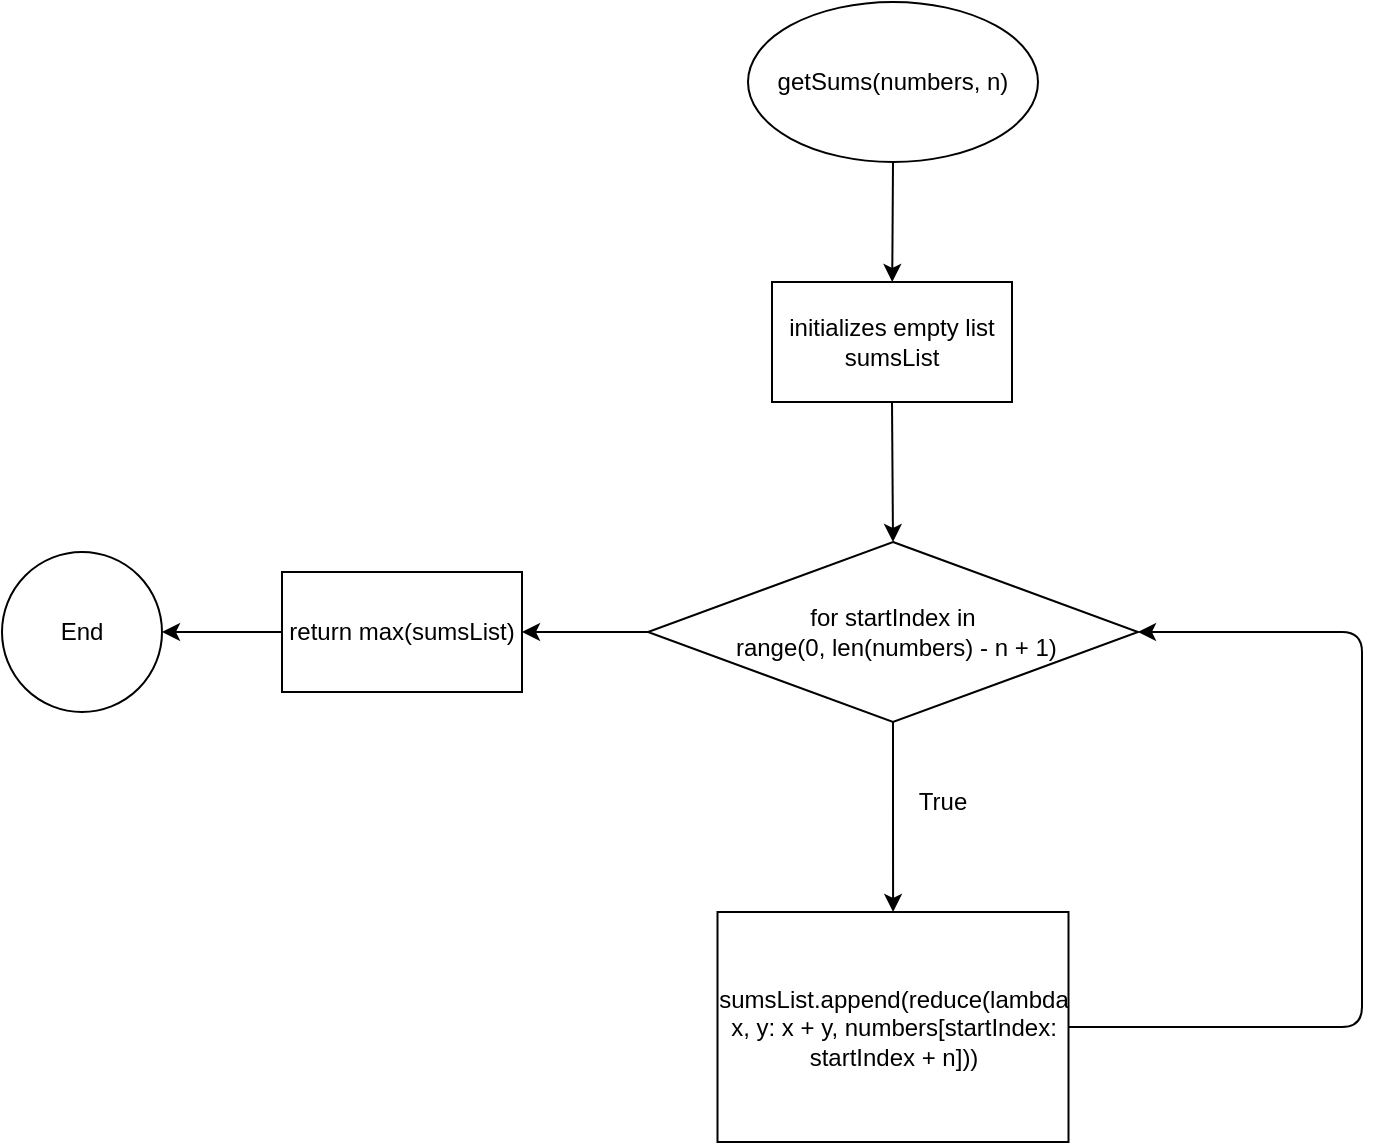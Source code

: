 <mxfile>
    <diagram id="D-Wh1IPIR0GJXrjWnRvY" name="Page-1">
        <mxGraphModel dx="2177" dy="846" grid="1" gridSize="10" guides="1" tooltips="1" connect="1" arrows="1" fold="1" page="1" pageScale="1" pageWidth="850" pageHeight="1100" math="0" shadow="0">
            <root>
                <mxCell id="0"/>
                <mxCell id="1" parent="0"/>
                <mxCell id="4" value="" style="edgeStyle=none;html=1;" edge="1" parent="1" source="2" target="3">
                    <mxGeometry relative="1" as="geometry"/>
                </mxCell>
                <mxCell id="2" value="getSums(numbers, n)" style="ellipse;whiteSpace=wrap;html=1;" vertex="1" parent="1">
                    <mxGeometry x="353" y="50" width="145" height="80" as="geometry"/>
                </mxCell>
                <mxCell id="6" style="edgeStyle=none;html=1;exitX=0.5;exitY=1;exitDx=0;exitDy=0;entryX=0.5;entryY=0;entryDx=0;entryDy=0;" edge="1" parent="1" source="3" target="5">
                    <mxGeometry relative="1" as="geometry"/>
                </mxCell>
                <mxCell id="3" value="initializes empty list sumsList" style="whiteSpace=wrap;html=1;" vertex="1" parent="1">
                    <mxGeometry x="365" y="190" width="120" height="60" as="geometry"/>
                </mxCell>
                <mxCell id="9" value="" style="edgeStyle=orthogonalEdgeStyle;html=1;" edge="1" parent="1" source="5" target="8">
                    <mxGeometry relative="1" as="geometry"/>
                </mxCell>
                <mxCell id="12" style="edgeStyle=orthogonalEdgeStyle;html=1;exitX=0;exitY=0.5;exitDx=0;exitDy=0;" edge="1" parent="1" source="5" target="11">
                    <mxGeometry relative="1" as="geometry"/>
                </mxCell>
                <mxCell id="5" value="for startIndex in&lt;br&gt;&amp;nbsp;range(0, len(numbers) - n + 1)" style="rhombus;whiteSpace=wrap;html=1;" vertex="1" parent="1">
                    <mxGeometry x="303" y="320" width="245" height="90" as="geometry"/>
                </mxCell>
                <mxCell id="15" style="edgeStyle=orthogonalEdgeStyle;html=1;exitX=1;exitY=0.5;exitDx=0;exitDy=0;entryX=1;entryY=0.5;entryDx=0;entryDy=0;" edge="1" parent="1" source="8" target="5">
                    <mxGeometry relative="1" as="geometry">
                        <Array as="points">
                            <mxPoint x="660" y="563"/>
                            <mxPoint x="660" y="365"/>
                        </Array>
                    </mxGeometry>
                </mxCell>
                <mxCell id="8" value="sumsList.append(reduce(lambda x, y: x + y, numbers[startIndex: startIndex + n]))" style="whiteSpace=wrap;html=1;" vertex="1" parent="1">
                    <mxGeometry x="337.75" y="505" width="175.5" height="115" as="geometry"/>
                </mxCell>
                <mxCell id="10" value="True" style="text;html=1;align=center;verticalAlign=middle;resizable=0;points=[];autosize=1;strokeColor=none;fillColor=none;" vertex="1" parent="1">
                    <mxGeometry x="425" y="435" width="50" height="30" as="geometry"/>
                </mxCell>
                <mxCell id="14" value="" style="edgeStyle=orthogonalEdgeStyle;html=1;" edge="1" parent="1" source="11" target="13">
                    <mxGeometry relative="1" as="geometry"/>
                </mxCell>
                <mxCell id="11" value="return max(sumsList)" style="whiteSpace=wrap;html=1;" vertex="1" parent="1">
                    <mxGeometry x="120" y="335" width="120" height="60" as="geometry"/>
                </mxCell>
                <mxCell id="13" value="End" style="ellipse;whiteSpace=wrap;html=1;" vertex="1" parent="1">
                    <mxGeometry x="-20" y="325" width="80" height="80" as="geometry"/>
                </mxCell>
            </root>
        </mxGraphModel>
    </diagram>
</mxfile>